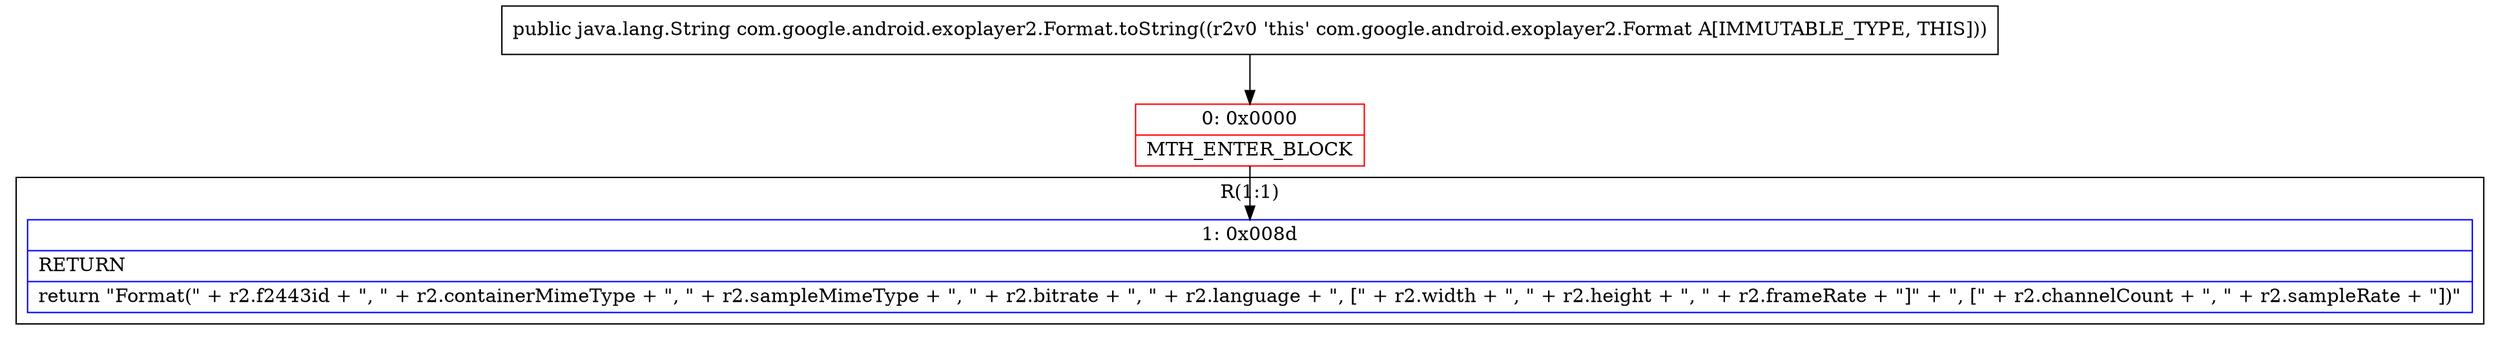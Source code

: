 digraph "CFG forcom.google.android.exoplayer2.Format.toString()Ljava\/lang\/String;" {
subgraph cluster_Region_905538024 {
label = "R(1:1)";
node [shape=record,color=blue];
Node_1 [shape=record,label="{1\:\ 0x008d|RETURN\l|return \"Format(\" + r2.f2443id + \", \" + r2.containerMimeType + \", \" + r2.sampleMimeType + \", \" + r2.bitrate + \", \" + r2.language + \", [\" + r2.width + \", \" + r2.height + \", \" + r2.frameRate + \"]\" + \", [\" + r2.channelCount + \", \" + r2.sampleRate + \"])\"\l}"];
}
Node_0 [shape=record,color=red,label="{0\:\ 0x0000|MTH_ENTER_BLOCK\l}"];
MethodNode[shape=record,label="{public java.lang.String com.google.android.exoplayer2.Format.toString((r2v0 'this' com.google.android.exoplayer2.Format A[IMMUTABLE_TYPE, THIS])) }"];
MethodNode -> Node_0;
Node_0 -> Node_1;
}

